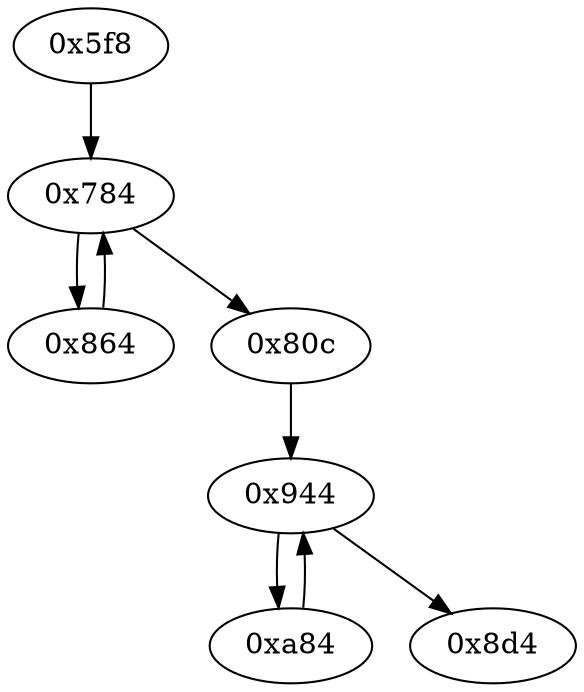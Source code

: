 strict digraph "" {
	graph ["edge"="{}",
		file="/Users/mark/Documents/deobfus-2019-ccs/ALL-CFG/small-programs/1b-4-1-0-0-dc-2-1-1/1528_recovered.dot",
		"graph"="{u'file': u'/Users/mark/Documents/deobfus-2019-ccs/ALL-CFG/small-programs/1b-4-1-0-0-dc-2-1-1/1528_recovered.dot'}",
		"node"="{u'opcode': u''}"
	];
	"0x8d4"	 [opcode="[u'ldr', u'mov', u'ldr', u'ldr', u'sub', u'sub', u'add', u'mul', u'mov', u'eor', u'and', u'ldr', u'mov', u'ldr', u'cmp', u'mov', \
u'teq', u'ldr', u'mov', u'cmp', u'mov', u'mov', u'cmp', u'mov', u'b']"];
	"0xa84"	 [opcode="[u'ldr', u'ldr', u'ldr', u'add', u'lsl', u'add', u'sub', u'str']"];
	"0x944"	 [opcode="[u'ldr', u'ldr', u'str', u'ldr', u'str', u'ldr', u'ldr', u'rsb', u'mvn', u'mul', u'eor', u'and', u'ldr', u'mov', u'mov', u'ldr', \
u'cmp', u'mov', u'cmp', u'mov', u'mov', u'cmp', u'mov', u'mov', u'teq', u'mov', u'b']"];
	"0xa84" -> "0x944";
	"0x784"	 [opcode="[u'ldr', u'ldr', u'str', u'ldr', u'ldr', u'str', u'ldr', u'rsb', u'mvn', u'mul', u'mov', u'mvn', u'ldr', u'mov', u'orr', u'cmp', \
u'mov', u'cmn', u'mov', u'teq', u'ldr', u'mov', u'cmn', u'mov', u'mov', u'cmp', u'mov', u'b']"];
	"0x864"	 [opcode="[u'ldr', u'ldr', u'rsb', u'mvn', u'mul', u'eor', u'and', u'ldr', u'mov', u'mov', u'ldr', u'cmp', u'mov', u'cmp', u'mov', u'mov', \
u'cmp', u'mov', u'mov', u'teq', u'mov', u'b']"];
	"0x784" -> "0x864";
	"0x80c"	 [opcode="[u'mov', u'str', u'ldr', u'b']"];
	"0x784" -> "0x80c";
	"0x864" -> "0x784";
	"0x944" -> "0x8d4";
	"0x944" -> "0xa84";
	"0x80c" -> "0x944";
	"0x5f8"	 [opcode="[u'push', u'add', u'sub', u'str', u'mov', u'str', u'mvn', u'str', u'ldr', u'str', u'ldr', u'str', u'ldr', u'ldr', u'ldr', u'str', \
u'ldr', u'str', u'ldr', u'ldr', u'ldr', u'ldr', u'ldr', u'add', u'str', u'ldr', u'str', u'add', u'str', u'str', u'str', u'mov', \
u'str', u'mov', u'b']"];
	"0x5f8" -> "0x784";
}
